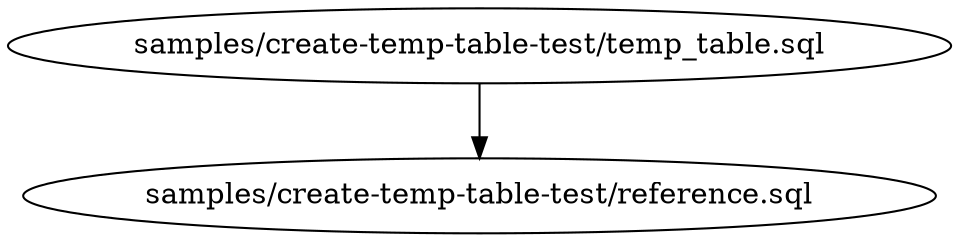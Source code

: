 digraph G {
0[label="samples/create-temp-table-test/reference.sql"];
1[label="samples/create-temp-table-test/temp_table.sql"];
1->0 ;
}
